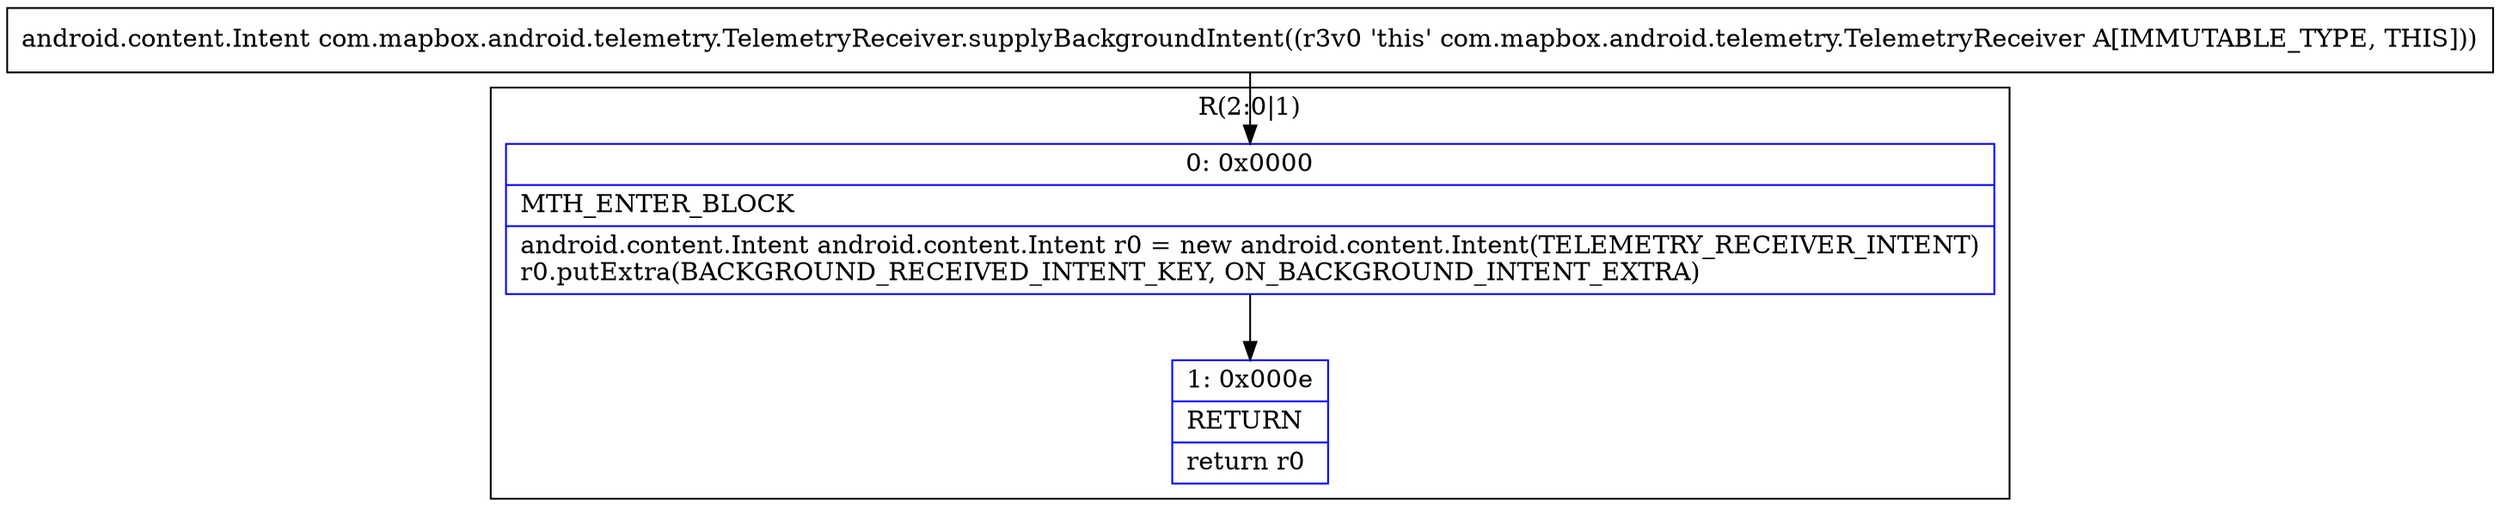 digraph "CFG forcom.mapbox.android.telemetry.TelemetryReceiver.supplyBackgroundIntent()Landroid\/content\/Intent;" {
subgraph cluster_Region_771461541 {
label = "R(2:0|1)";
node [shape=record,color=blue];
Node_0 [shape=record,label="{0\:\ 0x0000|MTH_ENTER_BLOCK\l|android.content.Intent android.content.Intent r0 = new android.content.Intent(TELEMETRY_RECEIVER_INTENT)\lr0.putExtra(BACKGROUND_RECEIVED_INTENT_KEY, ON_BACKGROUND_INTENT_EXTRA)\l}"];
Node_1 [shape=record,label="{1\:\ 0x000e|RETURN\l|return r0\l}"];
}
MethodNode[shape=record,label="{android.content.Intent com.mapbox.android.telemetry.TelemetryReceiver.supplyBackgroundIntent((r3v0 'this' com.mapbox.android.telemetry.TelemetryReceiver A[IMMUTABLE_TYPE, THIS])) }"];
MethodNode -> Node_0;
Node_0 -> Node_1;
}

